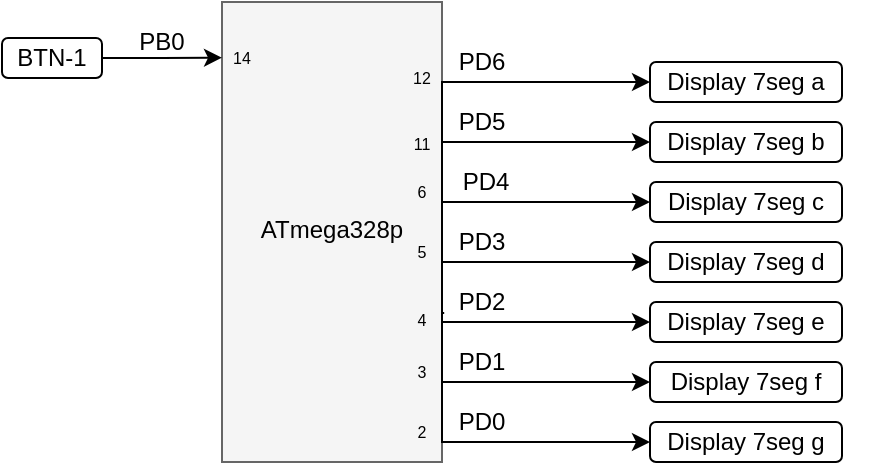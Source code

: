 <mxfile version="13.7.9" type="device"><diagram id="vQimmmyMcxg6tCgX68EK" name="Page-1"><mxGraphModel dx="383" dy="678" grid="1" gridSize="10" guides="1" tooltips="1" connect="1" arrows="1" fold="1" page="1" pageScale="1" pageWidth="827" pageHeight="1169" math="0" shadow="0"><root><mxCell id="0"/><mxCell id="1" parent="0"/><mxCell id="MzivSgj11gGm9zk1WH_g-8" value="" style="group" parent="1" vertex="1" connectable="0"><mxGeometry x="150" y="70" width="330" height="230" as="geometry"/></mxCell><mxCell id="VYaEUTGyNfmyV1KoXk1x-9" value="Display 7seg a" style="rounded=1;whiteSpace=wrap;html=1;" parent="MzivSgj11gGm9zk1WH_g-8" vertex="1"><mxGeometry x="214" y="30" width="96" height="20" as="geometry"/></mxCell><mxCell id="VYaEUTGyNfmyV1KoXk1x-12" value="" style="group" parent="MzivSgj11gGm9zk1WH_g-8" vertex="1" connectable="0"><mxGeometry width="110" height="230" as="geometry"/></mxCell><mxCell id="fP8LFzO5kELU3uV9s-1R-1" value="" style="rounded=0;whiteSpace=wrap;html=1;fillColor=#f5f5f5;strokeColor=#666666;fontColor=#333333;" parent="VYaEUTGyNfmyV1KoXk1x-12" vertex="1"><mxGeometry width="110.0" height="230" as="geometry"/></mxCell><mxCell id="VYaEUTGyNfmyV1KoXk1x-7" value="ATmega328p" style="text;html=1;strokeColor=none;fillColor=none;align=center;verticalAlign=middle;whiteSpace=wrap;rounded=0;" parent="VYaEUTGyNfmyV1KoXk1x-12" vertex="1"><mxGeometry x="9.167" y="97.147" width="91.667" height="32.857" as="geometry"/></mxCell><mxCell id="MzivSgj11gGm9zk1WH_g-50" value="12" style="text;html=1;strokeColor=none;fillColor=none;align=center;verticalAlign=middle;whiteSpace=wrap;rounded=0;fontSize=8;" parent="VYaEUTGyNfmyV1KoXk1x-12" vertex="1"><mxGeometry x="90" y="32.86" width="20" height="10" as="geometry"/></mxCell><mxCell id="MzivSgj11gGm9zk1WH_g-51" value="11" style="text;html=1;strokeColor=none;fillColor=none;align=center;verticalAlign=middle;whiteSpace=wrap;rounded=0;fontSize=8;" parent="VYaEUTGyNfmyV1KoXk1x-12" vertex="1"><mxGeometry x="90" y="65.71" width="20" height="10" as="geometry"/></mxCell><mxCell id="MzivSgj11gGm9zk1WH_g-52" value="6" style="text;html=1;strokeColor=none;fillColor=none;align=center;verticalAlign=middle;whiteSpace=wrap;rounded=0;fontSize=8;" parent="VYaEUTGyNfmyV1KoXk1x-12" vertex="1"><mxGeometry x="90" y="90" width="20" height="10" as="geometry"/></mxCell><mxCell id="MzivSgj11gGm9zk1WH_g-53" value="5" style="text;html=1;strokeColor=none;fillColor=none;align=center;verticalAlign=middle;whiteSpace=wrap;rounded=0;fontSize=8;" parent="VYaEUTGyNfmyV1KoXk1x-12" vertex="1"><mxGeometry x="90" y="120" width="20" height="10" as="geometry"/></mxCell><mxCell id="MzivSgj11gGm9zk1WH_g-54" value="4" style="text;html=1;strokeColor=none;fillColor=none;align=center;verticalAlign=middle;whiteSpace=wrap;rounded=0;fontSize=8;" parent="VYaEUTGyNfmyV1KoXk1x-12" vertex="1"><mxGeometry x="90" y="154.29" width="20" height="10" as="geometry"/></mxCell><mxCell id="MzivSgj11gGm9zk1WH_g-55" value="3" style="text;html=1;strokeColor=none;fillColor=none;align=center;verticalAlign=middle;whiteSpace=wrap;rounded=0;fontSize=8;" parent="VYaEUTGyNfmyV1KoXk1x-12" vertex="1"><mxGeometry x="90" y="180" width="20" height="10" as="geometry"/></mxCell><mxCell id="MzivSgj11gGm9zk1WH_g-56" value="2" style="text;html=1;strokeColor=none;fillColor=none;align=center;verticalAlign=middle;whiteSpace=wrap;rounded=0;fontSize=8;" parent="VYaEUTGyNfmyV1KoXk1x-12" vertex="1"><mxGeometry x="90" y="210" width="20" height="10" as="geometry"/></mxCell><mxCell id="rc4hgv8cFZanNrkgW24Y-1" value="14" style="text;html=1;strokeColor=none;fillColor=none;align=center;verticalAlign=middle;whiteSpace=wrap;rounded=0;fontSize=8;" parent="VYaEUTGyNfmyV1KoXk1x-12" vertex="1"><mxGeometry x="1.599e-14" y="22.86" width="20" height="10" as="geometry"/></mxCell><mxCell id="MzivSgj11gGm9zk1WH_g-1" style="edgeStyle=orthogonalEdgeStyle;rounded=0;orthogonalLoop=1;jettySize=auto;html=1;exitX=1;exitY=0.5;exitDx=0;exitDy=0;entryX=0;entryY=0.5;entryDx=0;entryDy=0;" parent="MzivSgj11gGm9zk1WH_g-8" source="fP8LFzO5kELU3uV9s-1R-1" target="VYaEUTGyNfmyV1KoXk1x-9" edge="1"><mxGeometry relative="1" as="geometry"><Array as="points"><mxPoint x="110" y="40"/></Array></mxGeometry></mxCell><mxCell id="MzivSgj11gGm9zk1WH_g-2" style="edgeStyle=orthogonalEdgeStyle;rounded=0;orthogonalLoop=1;jettySize=auto;html=1;exitX=1;exitY=0.5;exitDx=0;exitDy=0;" parent="MzivSgj11gGm9zk1WH_g-8" source="fP8LFzO5kELU3uV9s-1R-1" edge="1"><mxGeometry relative="1" as="geometry"><Array as="points"><mxPoint x="110" y="70"/></Array><mxPoint x="214" y="70.029" as="targetPoint"/></mxGeometry></mxCell><mxCell id="MzivSgj11gGm9zk1WH_g-3" style="edgeStyle=orthogonalEdgeStyle;rounded=0;orthogonalLoop=1;jettySize=auto;html=1;exitX=1;exitY=0.5;exitDx=0;exitDy=0;entryX=0;entryY=0.5;entryDx=0;entryDy=0;" parent="MzivSgj11gGm9zk1WH_g-8" source="fP8LFzO5kELU3uV9s-1R-1" edge="1"><mxGeometry relative="1" as="geometry"><Array as="points"><mxPoint x="110" y="100"/></Array><mxPoint x="214" y="100" as="targetPoint"/></mxGeometry></mxCell><mxCell id="MzivSgj11gGm9zk1WH_g-4" style="edgeStyle=orthogonalEdgeStyle;rounded=0;orthogonalLoop=1;jettySize=auto;html=1;exitX=1;exitY=0.5;exitDx=0;exitDy=0;entryX=0;entryY=0.5;entryDx=0;entryDy=0;" parent="MzivSgj11gGm9zk1WH_g-8" source="fP8LFzO5kELU3uV9s-1R-1" edge="1"><mxGeometry relative="1" as="geometry"><Array as="points"><mxPoint x="110" y="130"/></Array><mxPoint x="214" y="130" as="targetPoint"/></mxGeometry></mxCell><mxCell id="MzivSgj11gGm9zk1WH_g-5" style="edgeStyle=orthogonalEdgeStyle;rounded=0;orthogonalLoop=1;jettySize=auto;html=1;exitX=1.01;exitY=0.676;exitDx=0;exitDy=0;entryX=0;entryY=0.5;entryDx=0;entryDy=0;exitPerimeter=0;" parent="MzivSgj11gGm9zk1WH_g-8" source="fP8LFzO5kELU3uV9s-1R-1" edge="1"><mxGeometry relative="1" as="geometry"><Array as="points"><mxPoint x="110" y="156"/><mxPoint x="110" y="160"/></Array><mxPoint x="214" y="160" as="targetPoint"/></mxGeometry></mxCell><mxCell id="MzivSgj11gGm9zk1WH_g-6" style="edgeStyle=orthogonalEdgeStyle;rounded=0;orthogonalLoop=1;jettySize=auto;html=1;exitX=1;exitY=0.75;exitDx=0;exitDy=0;" parent="MzivSgj11gGm9zk1WH_g-8" source="fP8LFzO5kELU3uV9s-1R-1" edge="1"><mxGeometry relative="1" as="geometry"><Array as="points"><mxPoint x="110" y="190"/></Array><mxPoint x="214" y="190.029" as="targetPoint"/></mxGeometry></mxCell><mxCell id="MzivSgj11gGm9zk1WH_g-7" style="edgeStyle=orthogonalEdgeStyle;rounded=0;orthogonalLoop=1;jettySize=auto;html=1;exitX=1;exitY=0.5;exitDx=0;exitDy=0;entryX=0;entryY=0.5;entryDx=0;entryDy=0;" parent="MzivSgj11gGm9zk1WH_g-8" source="fP8LFzO5kELU3uV9s-1R-1" edge="1"><mxGeometry relative="1" as="geometry"><Array as="points"><mxPoint x="110" y="220"/></Array><mxPoint x="214" y="220" as="targetPoint"/></mxGeometry></mxCell><mxCell id="MzivSgj11gGm9zk1WH_g-9" value="PD4" style="text;html=1;strokeColor=none;fillColor=none;align=center;verticalAlign=middle;whiteSpace=wrap;rounded=0;" parent="MzivSgj11gGm9zk1WH_g-8" vertex="1"><mxGeometry x="112" y="80" width="40" height="20" as="geometry"/></mxCell><mxCell id="MzivSgj11gGm9zk1WH_g-10" value="PD3" style="text;html=1;strokeColor=none;fillColor=none;align=center;verticalAlign=middle;whiteSpace=wrap;rounded=0;" parent="MzivSgj11gGm9zk1WH_g-8" vertex="1"><mxGeometry x="110" y="110" width="40" height="20" as="geometry"/></mxCell><mxCell id="MzivSgj11gGm9zk1WH_g-11" value="PD2" style="text;html=1;strokeColor=none;fillColor=none;align=center;verticalAlign=middle;whiteSpace=wrap;rounded=0;" parent="MzivSgj11gGm9zk1WH_g-8" vertex="1"><mxGeometry x="110" y="140" width="40" height="20" as="geometry"/></mxCell><mxCell id="MzivSgj11gGm9zk1WH_g-12" value="PD1" style="text;html=1;strokeColor=none;fillColor=none;align=center;verticalAlign=middle;whiteSpace=wrap;rounded=0;" parent="MzivSgj11gGm9zk1WH_g-8" vertex="1"><mxGeometry x="110" y="170" width="40" height="20" as="geometry"/></mxCell><mxCell id="MzivSgj11gGm9zk1WH_g-13" value="PD0" style="text;html=1;strokeColor=none;fillColor=none;align=center;verticalAlign=middle;whiteSpace=wrap;rounded=0;" parent="MzivSgj11gGm9zk1WH_g-8" vertex="1"><mxGeometry x="110" y="200" width="40" height="20" as="geometry"/></mxCell><mxCell id="MzivSgj11gGm9zk1WH_g-14" value="PD5" style="text;html=1;strokeColor=none;fillColor=none;align=center;verticalAlign=middle;whiteSpace=wrap;rounded=0;" parent="MzivSgj11gGm9zk1WH_g-8" vertex="1"><mxGeometry x="110" y="50" width="40" height="20" as="geometry"/></mxCell><mxCell id="MzivSgj11gGm9zk1WH_g-15" value="PD6" style="text;html=1;strokeColor=none;fillColor=none;align=center;verticalAlign=middle;whiteSpace=wrap;rounded=0;" parent="MzivSgj11gGm9zk1WH_g-8" vertex="1"><mxGeometry x="110" y="20" width="40" height="20" as="geometry"/></mxCell><mxCell id="gs36I58azRc8uZuDx9Rx-5" value="Display 7seg b" style="rounded=1;whiteSpace=wrap;html=1;" parent="MzivSgj11gGm9zk1WH_g-8" vertex="1"><mxGeometry x="214" y="60" width="96" height="20" as="geometry"/></mxCell><mxCell id="gs36I58azRc8uZuDx9Rx-6" value="Display 7seg c" style="rounded=1;whiteSpace=wrap;html=1;" parent="MzivSgj11gGm9zk1WH_g-8" vertex="1"><mxGeometry x="214" y="90" width="96" height="20" as="geometry"/></mxCell><mxCell id="gs36I58azRc8uZuDx9Rx-7" value="Display 7seg d" style="rounded=1;whiteSpace=wrap;html=1;" parent="MzivSgj11gGm9zk1WH_g-8" vertex="1"><mxGeometry x="214" y="120" width="96" height="20" as="geometry"/></mxCell><mxCell id="gs36I58azRc8uZuDx9Rx-8" value="Display 7seg e" style="rounded=1;whiteSpace=wrap;html=1;" parent="MzivSgj11gGm9zk1WH_g-8" vertex="1"><mxGeometry x="214" y="150" width="96" height="20" as="geometry"/></mxCell><mxCell id="gs36I58azRc8uZuDx9Rx-9" value="Display 7seg f" style="rounded=1;whiteSpace=wrap;html=1;" parent="MzivSgj11gGm9zk1WH_g-8" vertex="1"><mxGeometry x="214" y="180" width="96" height="20" as="geometry"/></mxCell><mxCell id="rc4hgv8cFZanNrkgW24Y-5" style="edgeStyle=orthogonalEdgeStyle;rounded=0;orthogonalLoop=1;jettySize=auto;html=1;exitX=1;exitY=0.5;exitDx=0;exitDy=0;entryX=0;entryY=0.5;entryDx=0;entryDy=0;" parent="1" source="rc4hgv8cFZanNrkgW24Y-3" target="rc4hgv8cFZanNrkgW24Y-1" edge="1"><mxGeometry relative="1" as="geometry"/></mxCell><mxCell id="rc4hgv8cFZanNrkgW24Y-3" value="BTN-1" style="rounded=1;whiteSpace=wrap;html=1;" parent="1" vertex="1"><mxGeometry x="40" y="88" width="50" height="20" as="geometry"/></mxCell><mxCell id="rc4hgv8cFZanNrkgW24Y-6" value="PB0" style="text;html=1;strokeColor=none;fillColor=none;align=center;verticalAlign=middle;whiteSpace=wrap;rounded=0;" parent="1" vertex="1"><mxGeometry x="100" y="80" width="40" height="20" as="geometry"/></mxCell><mxCell id="gs36I58azRc8uZuDx9Rx-10" value="Display 7seg g" style="rounded=1;whiteSpace=wrap;html=1;" parent="1" vertex="1"><mxGeometry x="364" y="280" width="96" height="20" as="geometry"/></mxCell></root></mxGraphModel></diagram></mxfile>